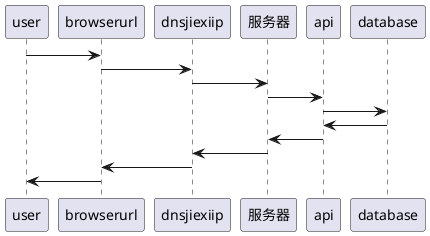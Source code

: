 @startuml
user -> browserurl
browserurl -> dnsjiexiip
dnsjiexiip -> 服务器
服务器 -> api
api -> database
database -> api
api -> 服务器
服务器 -> dnsjiexiip
dnsjiexiip -> browserurl
browserurl -> user
@enduml